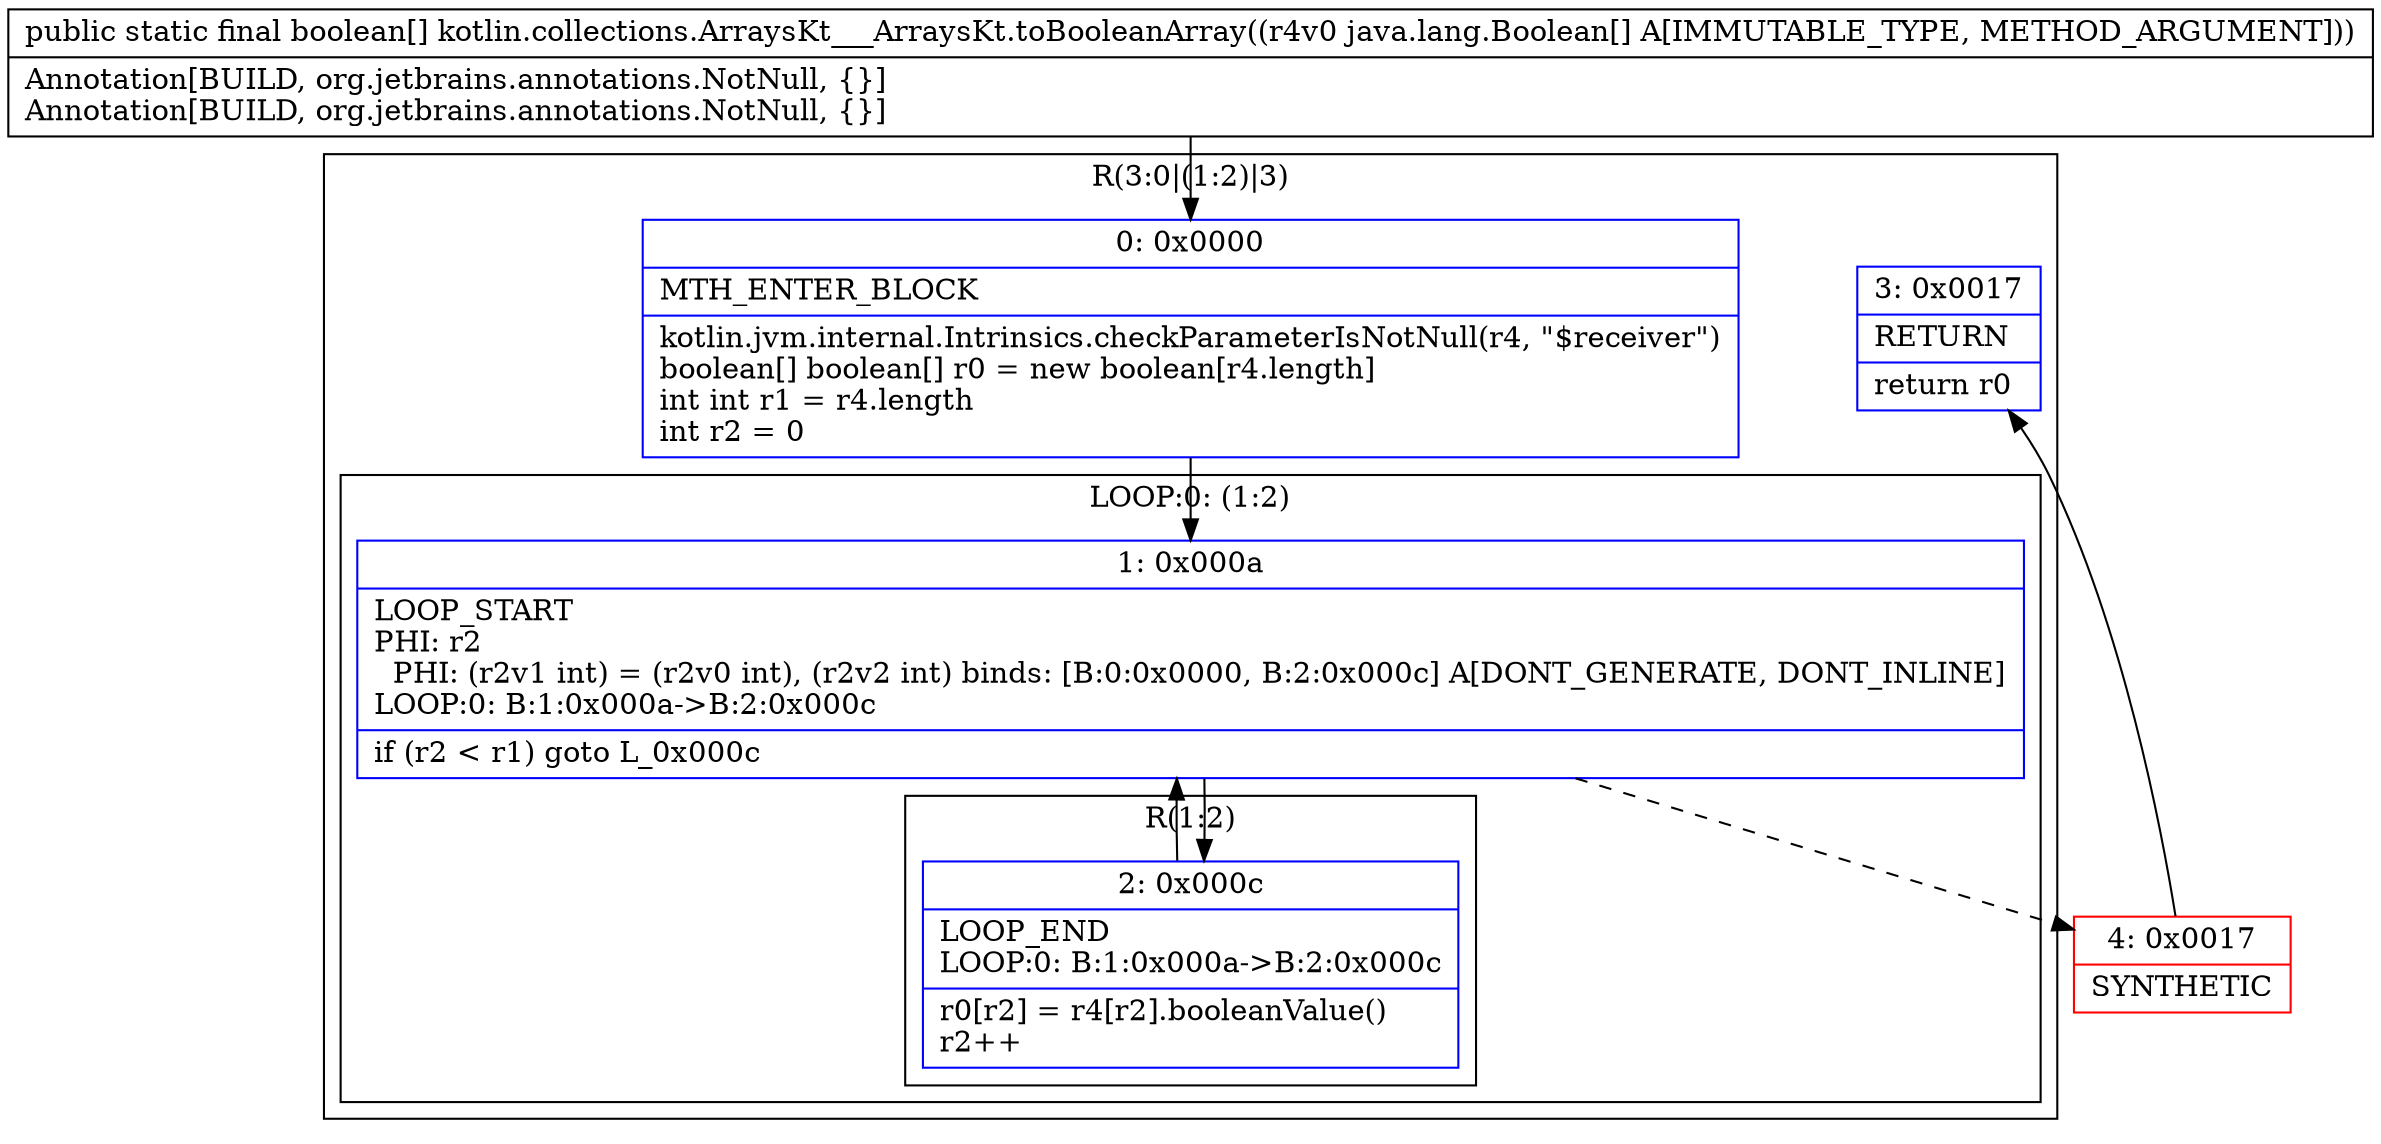 digraph "CFG forkotlin.collections.ArraysKt___ArraysKt.toBooleanArray([Ljava\/lang\/Boolean;)[Z" {
subgraph cluster_Region_1519676022 {
label = "R(3:0|(1:2)|3)";
node [shape=record,color=blue];
Node_0 [shape=record,label="{0\:\ 0x0000|MTH_ENTER_BLOCK\l|kotlin.jvm.internal.Intrinsics.checkParameterIsNotNull(r4, \"$receiver\")\lboolean[] boolean[] r0 = new boolean[r4.length]\lint int r1 = r4.length\lint r2 = 0\l}"];
subgraph cluster_LoopRegion_1514337634 {
label = "LOOP:0: (1:2)";
node [shape=record,color=blue];
Node_1 [shape=record,label="{1\:\ 0x000a|LOOP_START\lPHI: r2 \l  PHI: (r2v1 int) = (r2v0 int), (r2v2 int) binds: [B:0:0x0000, B:2:0x000c] A[DONT_GENERATE, DONT_INLINE]\lLOOP:0: B:1:0x000a\-\>B:2:0x000c\l|if (r2 \< r1) goto L_0x000c\l}"];
subgraph cluster_Region_845665455 {
label = "R(1:2)";
node [shape=record,color=blue];
Node_2 [shape=record,label="{2\:\ 0x000c|LOOP_END\lLOOP:0: B:1:0x000a\-\>B:2:0x000c\l|r0[r2] = r4[r2].booleanValue()\lr2++\l}"];
}
}
Node_3 [shape=record,label="{3\:\ 0x0017|RETURN\l|return r0\l}"];
}
Node_4 [shape=record,color=red,label="{4\:\ 0x0017|SYNTHETIC\l}"];
MethodNode[shape=record,label="{public static final boolean[] kotlin.collections.ArraysKt___ArraysKt.toBooleanArray((r4v0 java.lang.Boolean[] A[IMMUTABLE_TYPE, METHOD_ARGUMENT]))  | Annotation[BUILD, org.jetbrains.annotations.NotNull, \{\}]\lAnnotation[BUILD, org.jetbrains.annotations.NotNull, \{\}]\l}"];
MethodNode -> Node_0;
Node_0 -> Node_1;
Node_1 -> Node_2;
Node_1 -> Node_4[style=dashed];
Node_2 -> Node_1;
Node_4 -> Node_3;
}

